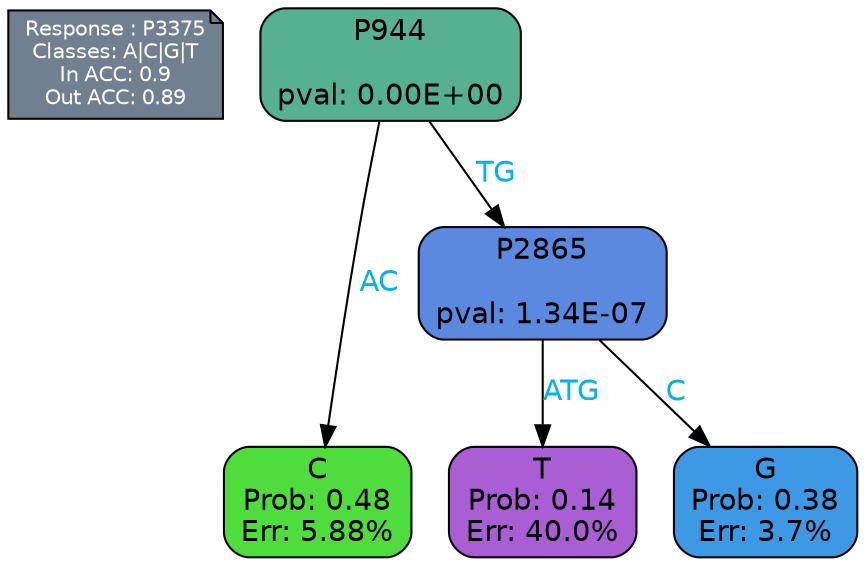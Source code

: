 digraph Tree {
node [shape=box, style="filled, rounded", color="black", fontname=helvetica] ;
graph [ranksep=equally, splines=polylines, bgcolor=transparent, dpi=600] ;
edge [fontname=helvetica] ;
LEGEND [label="Response : P3375
Classes: A|C|G|T
In ACC: 0.9
Out ACC: 0.89
",shape=note,align=left,style=filled,fillcolor="slategray",fontcolor="white",fontsize=10];1 [label="P944

pval: 0.00E+00", fillcolor="#55b192"] ;
2 [label="C
Prob: 0.48
Err: 5.88%", fillcolor="#4fdd3e"] ;
3 [label="P2865

pval: 1.34E-07", fillcolor="#5b89e0"] ;
4 [label="T
Prob: 0.14
Err: 40.0%", fillcolor="#a95ed3"] ;
5 [label="G
Prob: 0.38
Err: 3.7%", fillcolor="#3e99e5"] ;
1 -> 2 [label="AC",fontcolor=deepskyblue2] ;
1 -> 3 [label="TG",fontcolor=deepskyblue2] ;
3 -> 4 [label="ATG",fontcolor=deepskyblue2] ;
3 -> 5 [label="C",fontcolor=deepskyblue2] ;
{rank = same; 2;4;5;}{rank = same; LEGEND;1;}}